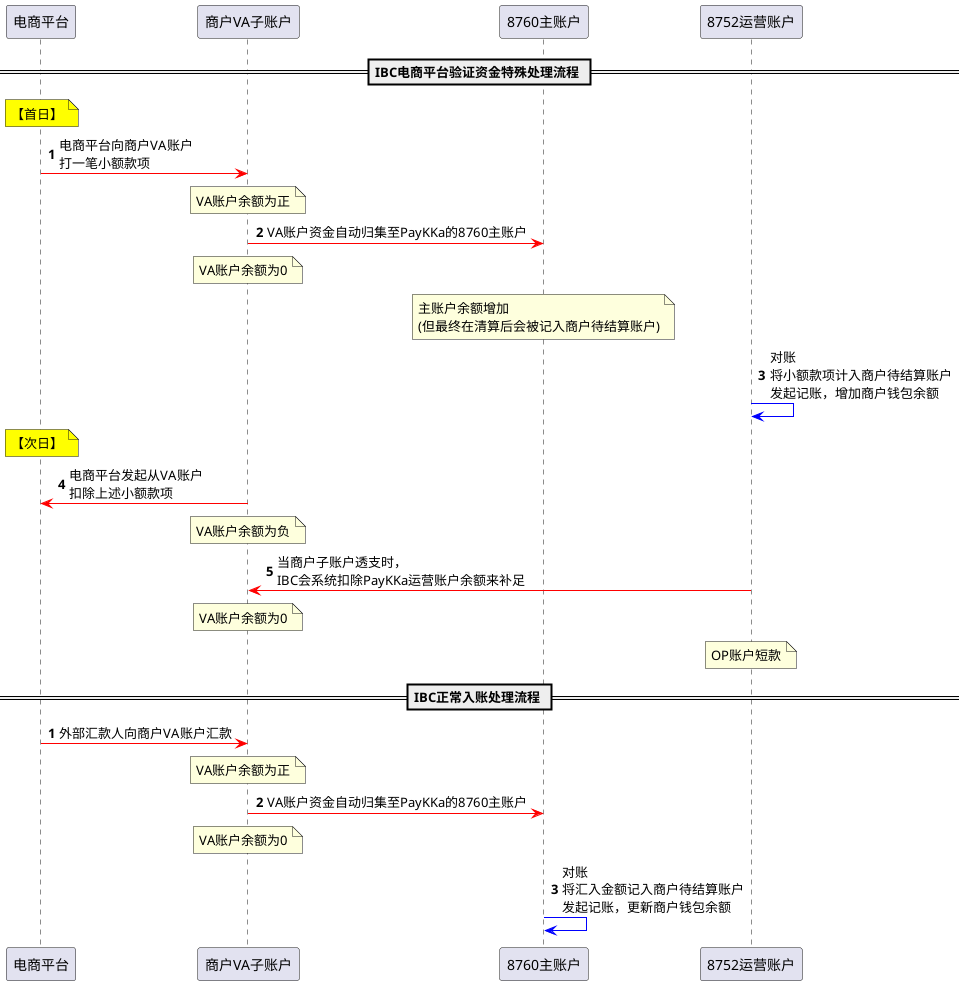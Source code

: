 @startuml IBC电商平台验证资金特殊处理流程

participant 电商平台 as ds
participant 商户VA子账户 as va
participant 8760主账户 as 60
participant 8752运营账户 as 52

== IBC电商平台验证资金特殊处理流程 ==

autonumber

note over ds #Yellow
【首日】
end note

ds -[#red]> va: 电商平台向商户VA账户\n打一笔小额款项

note over va
VA账户余额为正
end note

va -[#red]> 60: VA账户资金自动归集至PayKKa的8760主账户

note over va
VA账户余额为0
end note

note over 60
主账户余额增加
(但最终在清算后会被记入商户待结算账户)
end note

52 -[#Blue]> 52: 对账\n将小额款项计入商户待结算账户\n发起记账，增加商户钱包余额

note over ds #Yellow
【次日】
end note

va -[#red]> ds: 电商平台发起从VA账户\n扣除上述小额款项

note over va
VA账户余额为负
end note

52 -[#red]> va: 当商户子账户透支时，\nIBC会系统扣除PayKKa运营账户余额来补足

note over va
VA账户余额为0
end note

note over 52
OP账户短款
end note

autonumber stop

== IBC正常入账处理流程 ==

autonumber

ds -[#red]> va: 外部汇款人向商户VA账户汇款

note over va
VA账户余额为正
end note

va -[#red]> 60: VA账户资金自动归集至PayKKa的8760主账户

note over va
VA账户余额为0
end note

60 -[#Blue]> 60: 对账\n将汇入金额记入商户待结算账户\n发起记账，更新商户钱包余额

@enduml


